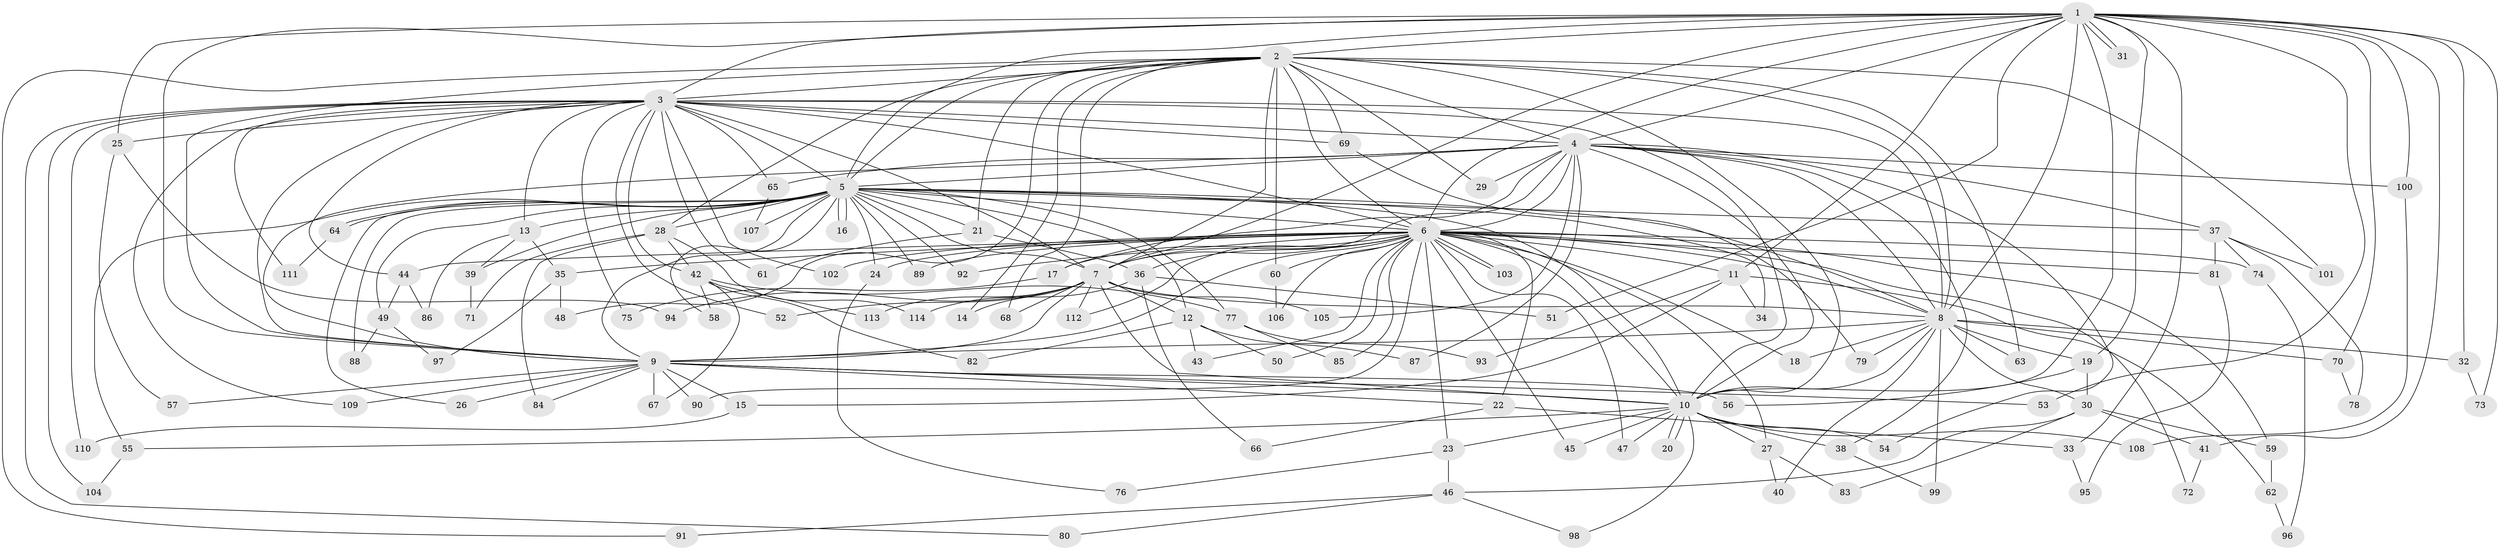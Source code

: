 // Generated by graph-tools (version 1.1) at 2025/49/03/09/25 03:49:27]
// undirected, 114 vertices, 253 edges
graph export_dot {
graph [start="1"]
  node [color=gray90,style=filled];
  1;
  2;
  3;
  4;
  5;
  6;
  7;
  8;
  9;
  10;
  11;
  12;
  13;
  14;
  15;
  16;
  17;
  18;
  19;
  20;
  21;
  22;
  23;
  24;
  25;
  26;
  27;
  28;
  29;
  30;
  31;
  32;
  33;
  34;
  35;
  36;
  37;
  38;
  39;
  40;
  41;
  42;
  43;
  44;
  45;
  46;
  47;
  48;
  49;
  50;
  51;
  52;
  53;
  54;
  55;
  56;
  57;
  58;
  59;
  60;
  61;
  62;
  63;
  64;
  65;
  66;
  67;
  68;
  69;
  70;
  71;
  72;
  73;
  74;
  75;
  76;
  77;
  78;
  79;
  80;
  81;
  82;
  83;
  84;
  85;
  86;
  87;
  88;
  89;
  90;
  91;
  92;
  93;
  94;
  95;
  96;
  97;
  98;
  99;
  100;
  101;
  102;
  103;
  104;
  105;
  106;
  107;
  108;
  109;
  110;
  111;
  112;
  113;
  114;
  1 -- 2;
  1 -- 3;
  1 -- 4;
  1 -- 5;
  1 -- 6;
  1 -- 7;
  1 -- 8;
  1 -- 9;
  1 -- 10;
  1 -- 11;
  1 -- 19;
  1 -- 25;
  1 -- 31;
  1 -- 31;
  1 -- 32;
  1 -- 33;
  1 -- 41;
  1 -- 51;
  1 -- 53;
  1 -- 70;
  1 -- 73;
  1 -- 100;
  2 -- 3;
  2 -- 4;
  2 -- 5;
  2 -- 6;
  2 -- 7;
  2 -- 8;
  2 -- 9;
  2 -- 10;
  2 -- 14;
  2 -- 21;
  2 -- 28;
  2 -- 29;
  2 -- 48;
  2 -- 60;
  2 -- 63;
  2 -- 68;
  2 -- 69;
  2 -- 91;
  2 -- 101;
  3 -- 4;
  3 -- 5;
  3 -- 6;
  3 -- 7;
  3 -- 8;
  3 -- 9;
  3 -- 10;
  3 -- 13;
  3 -- 25;
  3 -- 42;
  3 -- 44;
  3 -- 52;
  3 -- 61;
  3 -- 65;
  3 -- 69;
  3 -- 75;
  3 -- 80;
  3 -- 102;
  3 -- 104;
  3 -- 109;
  3 -- 110;
  3 -- 111;
  4 -- 5;
  4 -- 6;
  4 -- 7;
  4 -- 8;
  4 -- 9;
  4 -- 10;
  4 -- 17;
  4 -- 29;
  4 -- 37;
  4 -- 38;
  4 -- 54;
  4 -- 65;
  4 -- 87;
  4 -- 100;
  4 -- 105;
  5 -- 6;
  5 -- 7;
  5 -- 8;
  5 -- 9;
  5 -- 10;
  5 -- 12;
  5 -- 13;
  5 -- 16;
  5 -- 16;
  5 -- 21;
  5 -- 24;
  5 -- 26;
  5 -- 28;
  5 -- 34;
  5 -- 37;
  5 -- 39;
  5 -- 49;
  5 -- 55;
  5 -- 58;
  5 -- 64;
  5 -- 64;
  5 -- 77;
  5 -- 88;
  5 -- 89;
  5 -- 92;
  5 -- 107;
  6 -- 7;
  6 -- 8;
  6 -- 9;
  6 -- 10;
  6 -- 11;
  6 -- 17;
  6 -- 18;
  6 -- 22;
  6 -- 23;
  6 -- 24;
  6 -- 27;
  6 -- 35;
  6 -- 36;
  6 -- 43;
  6 -- 44;
  6 -- 45;
  6 -- 47;
  6 -- 50;
  6 -- 59;
  6 -- 60;
  6 -- 72;
  6 -- 74;
  6 -- 81;
  6 -- 85;
  6 -- 89;
  6 -- 90;
  6 -- 92;
  6 -- 102;
  6 -- 103;
  6 -- 103;
  6 -- 106;
  6 -- 112;
  7 -- 8;
  7 -- 9;
  7 -- 10;
  7 -- 12;
  7 -- 14;
  7 -- 52;
  7 -- 68;
  7 -- 94;
  7 -- 105;
  7 -- 112;
  7 -- 113;
  8 -- 9;
  8 -- 10;
  8 -- 18;
  8 -- 19;
  8 -- 30;
  8 -- 32;
  8 -- 40;
  8 -- 63;
  8 -- 70;
  8 -- 79;
  8 -- 99;
  9 -- 10;
  9 -- 15;
  9 -- 22;
  9 -- 26;
  9 -- 53;
  9 -- 56;
  9 -- 57;
  9 -- 67;
  9 -- 84;
  9 -- 90;
  9 -- 109;
  10 -- 20;
  10 -- 20;
  10 -- 23;
  10 -- 27;
  10 -- 38;
  10 -- 45;
  10 -- 47;
  10 -- 54;
  10 -- 55;
  10 -- 98;
  10 -- 108;
  11 -- 15;
  11 -- 34;
  11 -- 62;
  11 -- 93;
  12 -- 43;
  12 -- 50;
  12 -- 82;
  12 -- 87;
  13 -- 35;
  13 -- 39;
  13 -- 86;
  15 -- 110;
  17 -- 75;
  19 -- 30;
  19 -- 56;
  21 -- 36;
  21 -- 61;
  22 -- 33;
  22 -- 66;
  23 -- 46;
  23 -- 76;
  24 -- 76;
  25 -- 57;
  25 -- 94;
  27 -- 40;
  27 -- 83;
  28 -- 42;
  28 -- 71;
  28 -- 84;
  28 -- 114;
  30 -- 41;
  30 -- 46;
  30 -- 59;
  30 -- 83;
  32 -- 73;
  33 -- 95;
  35 -- 48;
  35 -- 97;
  36 -- 51;
  36 -- 66;
  36 -- 114;
  37 -- 74;
  37 -- 78;
  37 -- 81;
  37 -- 101;
  38 -- 99;
  39 -- 71;
  41 -- 72;
  42 -- 58;
  42 -- 67;
  42 -- 77;
  42 -- 82;
  42 -- 113;
  44 -- 49;
  44 -- 86;
  46 -- 80;
  46 -- 91;
  46 -- 98;
  49 -- 88;
  49 -- 97;
  55 -- 104;
  59 -- 62;
  60 -- 106;
  62 -- 96;
  64 -- 111;
  65 -- 107;
  69 -- 79;
  70 -- 78;
  74 -- 96;
  77 -- 85;
  77 -- 93;
  81 -- 95;
  100 -- 108;
}
